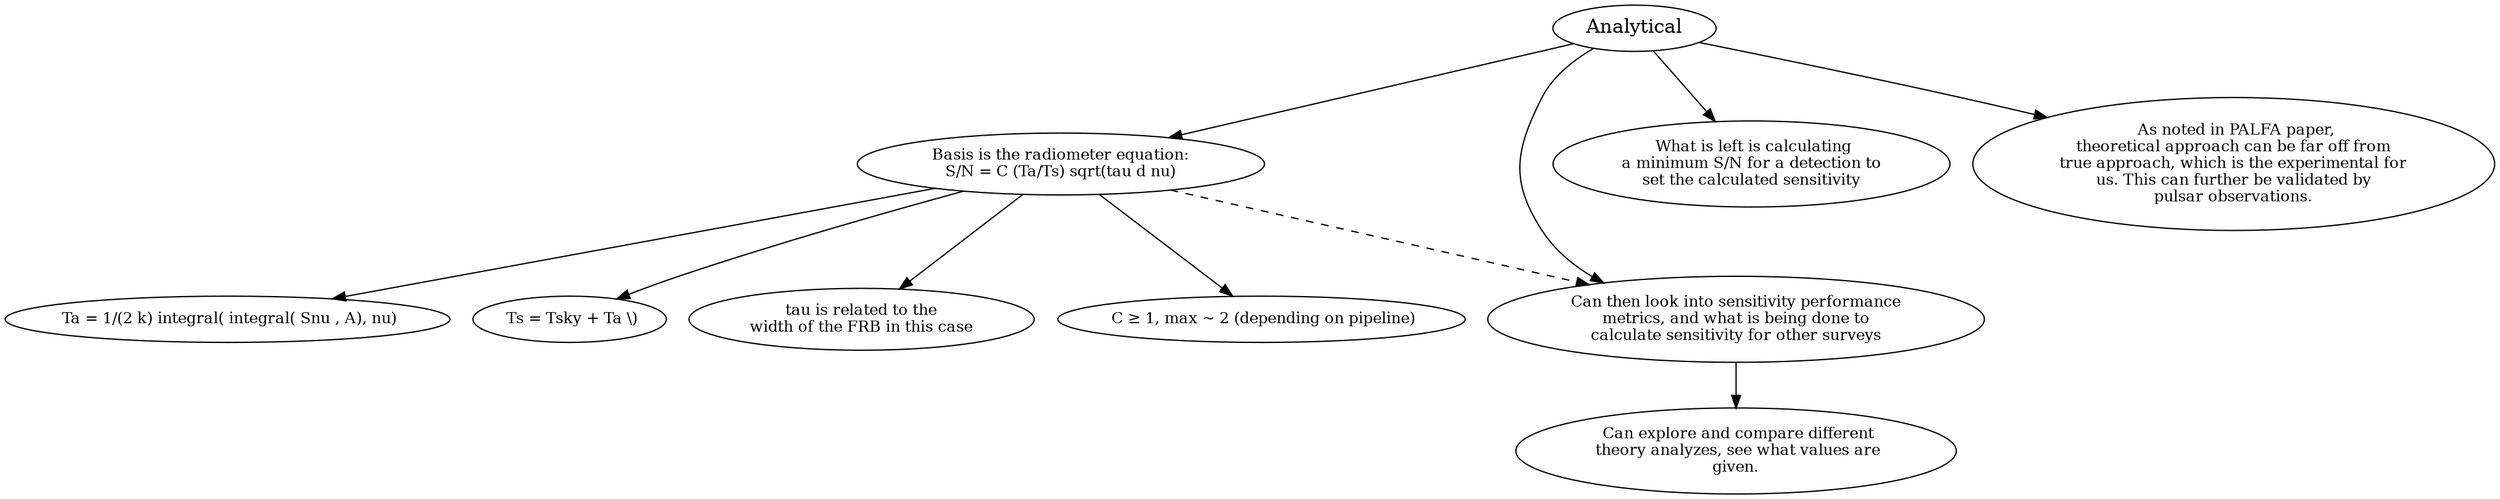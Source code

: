 digraph mygraph {
overlap="prism";
splines="true";
B1 [fontsize=15 label="Analytical"];
B1 -> C1 ;
C1 [fontsize=12 label=" Basis is the radiometer equation: \nS/N = C (Ta/Ts) sqrt(tau d nu)"];
C1 -> D1 ;
D1 [fontsize=12 label=" Ta = 1/(2 k) integral( integral( Snu , A), nu)"];
C1 -> D2 ;
D2 [fontsize=12 label=" Ts = Tsky + Ta \\)"];
C1 -> D3 ;
D3 [fontsize=12 label=" tau is related to the \nwidth of the FRB in this case"];
C1 -> D4 ;
D4 [fontsize=12 label=" C ≥ 1, max ~ 2 (depending on pipeline)"];
B1 -> C2 ;
C1 -> C2 [style="dashed"];
C2 [fontsize=12 label="Can then look into sensitivity performance\nmetrics, and what is being done to\ncalculate sensitivity for other surveys"];
C2 -> D6 ;
D6 [fontsize=12 label=" Can explore and compare different\n theory analyzes, see what values are\ngiven."];
B1 -> C3000 ;
C3000 [fontsize=12 label=" What is left is calculating\na minimum S/N for a detection to\nset the calculated sensitivity"];
B1 -> C3 ;
C3 [fontsize=12 label=" As noted in PALFA paper,\ntheoretical approach can be far off from\ntrue approach, which is the experimental for\nus. This can further be validated by\npulsar observations."];
}
